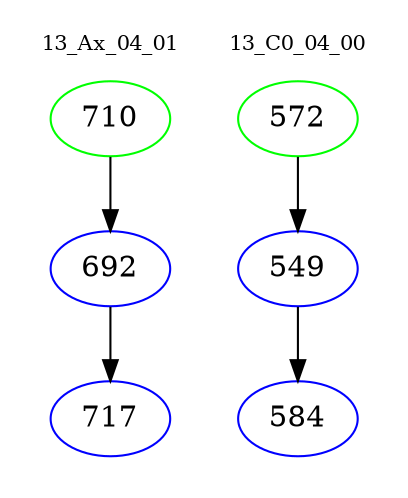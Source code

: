 digraph{
subgraph cluster_0 {
color = white
label = "13_Ax_04_01";
fontsize=10;
T0_710 [label="710", color="green"]
T0_710 -> T0_692 [color="black"]
T0_692 [label="692", color="blue"]
T0_692 -> T0_717 [color="black"]
T0_717 [label="717", color="blue"]
}
subgraph cluster_1 {
color = white
label = "13_C0_04_00";
fontsize=10;
T1_572 [label="572", color="green"]
T1_572 -> T1_549 [color="black"]
T1_549 [label="549", color="blue"]
T1_549 -> T1_584 [color="black"]
T1_584 [label="584", color="blue"]
}
}
